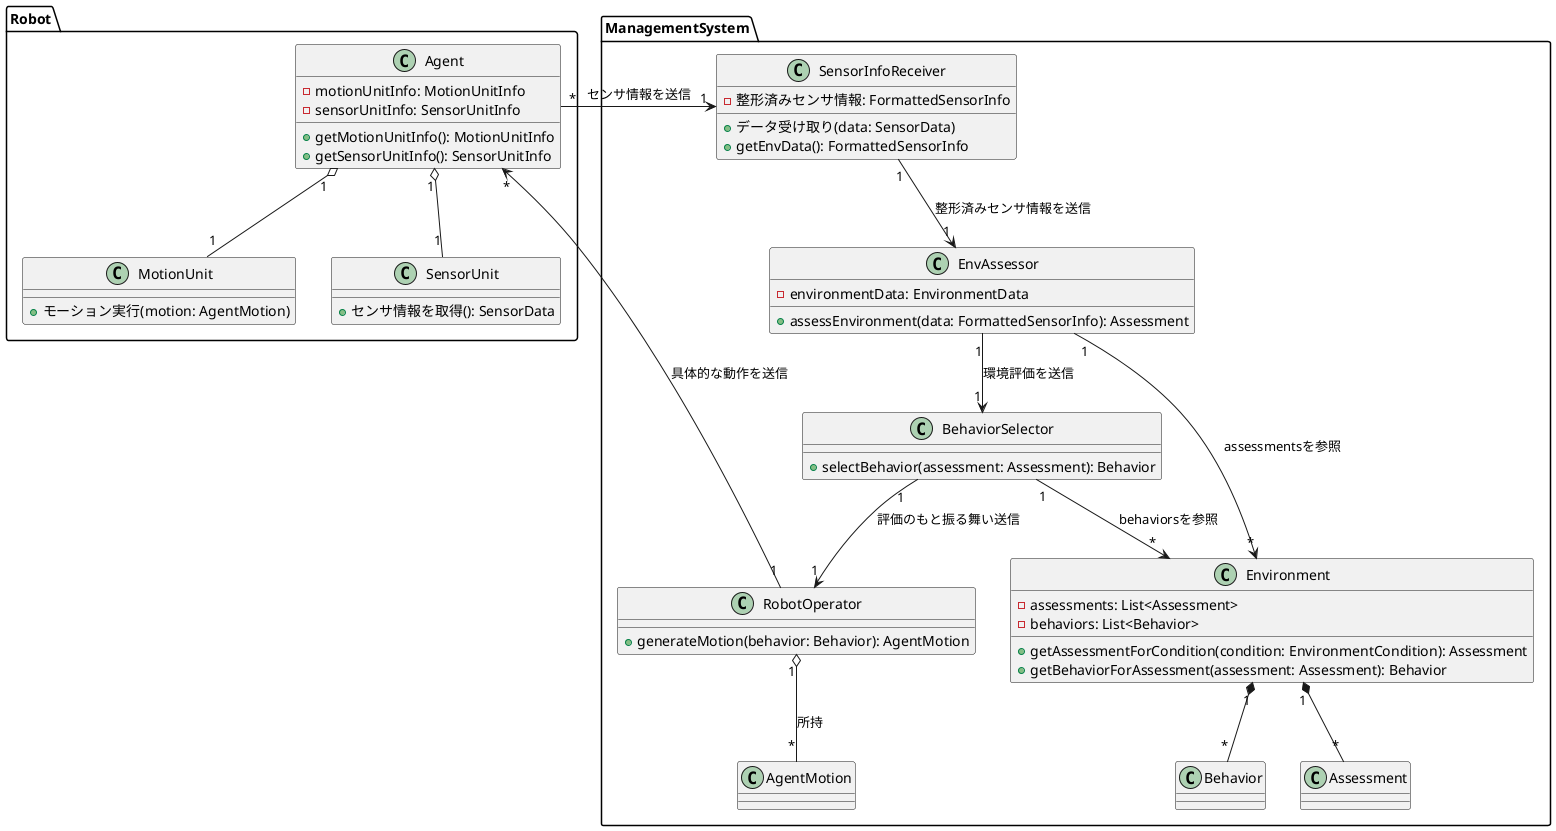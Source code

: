 @startuml クラス図
package Robot {
	class Agent {
		- motionUnitInfo: MotionUnitInfo
		- sensorUnitInfo: SensorUnitInfo
		+ getMotionUnitInfo(): MotionUnitInfo
		+ getSensorUnitInfo(): SensorUnitInfo
	}
	class MotionUnit {
		+ モーション実行(motion: AgentMotion)
	}
	class SensorUnit {
		+ センサ情報を取得(): SensorData
	}
}

package ManagementSystem {
	class SensorInfoReceiver {
		- 整形済みセンサ情報: FormattedSensorInfo
		+ データ受け取り(data: SensorData)
		+ getEnvData(): FormattedSensorInfo
	}
	class EnvAssessor {
		- environmentData: EnvironmentData
		+ assessEnvironment(data: FormattedSensorInfo): Assessment
	}
	class BehaviorSelector {
		+ selectBehavior(assessment: Assessment): Behavior
	}
	class Environment {
		- assessments: List<Assessment>
		- behaviors: List<Behavior>
		+ getAssessmentForCondition(condition: EnvironmentCondition): Assessment
		+ getBehaviorForAssessment(assessment: Assessment): Behavior
	}
	class RobotOperator {
		+ generateMotion(behavior: Behavior): AgentMotion
	}
	class AgentMotion
	class Behavior
	class Assessment
}

Agent "1" o-- "1" MotionUnit
Agent "1" o-- "1" SensorUnit

Agent "*" -right-> "1" SensorInfoReceiver : センサ情報を送信

SensorInfoReceiver "1" --> "1" EnvAssessor : 整形済みセンサ情報を送信
EnvAssessor "1" --> "1" BehaviorSelector : 環境評価を送信
BehaviorSelector "1" --> "1" RobotOperator : 評価のもと振る舞い送信
EnvAssessor "1" --> "*" Environment : assessmentsを参照
BehaviorSelector "1" --> "*" Environment : behaviorsを参照
Environment "1" *-- "*" Assessment
Environment "1" *-- "*" Behavior
RobotOperator "1" o-- "*" AgentMotion : 所持
Agent "*" <-right- "1" RobotOperator : 具体的な動作を送信

@enduml